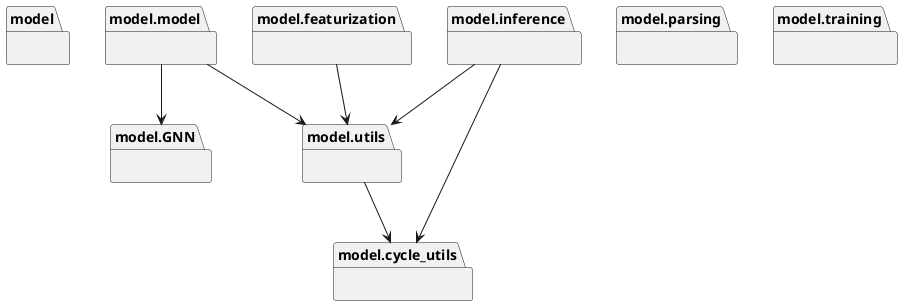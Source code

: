 @startuml packages_GeoMol
set namespaceSeparator none
package "model" as model {
}
package "model.GNN" as model.GNN {
}
package "model.cycle_utils" as model.cycle_utils {
}
package "model.featurization" as model.featurization {
}
package "model.inference" as model.inference {
}
package "model.model" as model.model {
}
package "model.parsing" as model.parsing {
}
package "model.training" as model.training {
}
package "model.utils" as model.utils {
}
model.featurization --> model.utils
model.inference --> model.cycle_utils
model.inference --> model.utils
model.model --> model.GNN
model.model --> model.utils
model.utils --> model.cycle_utils
@enduml

